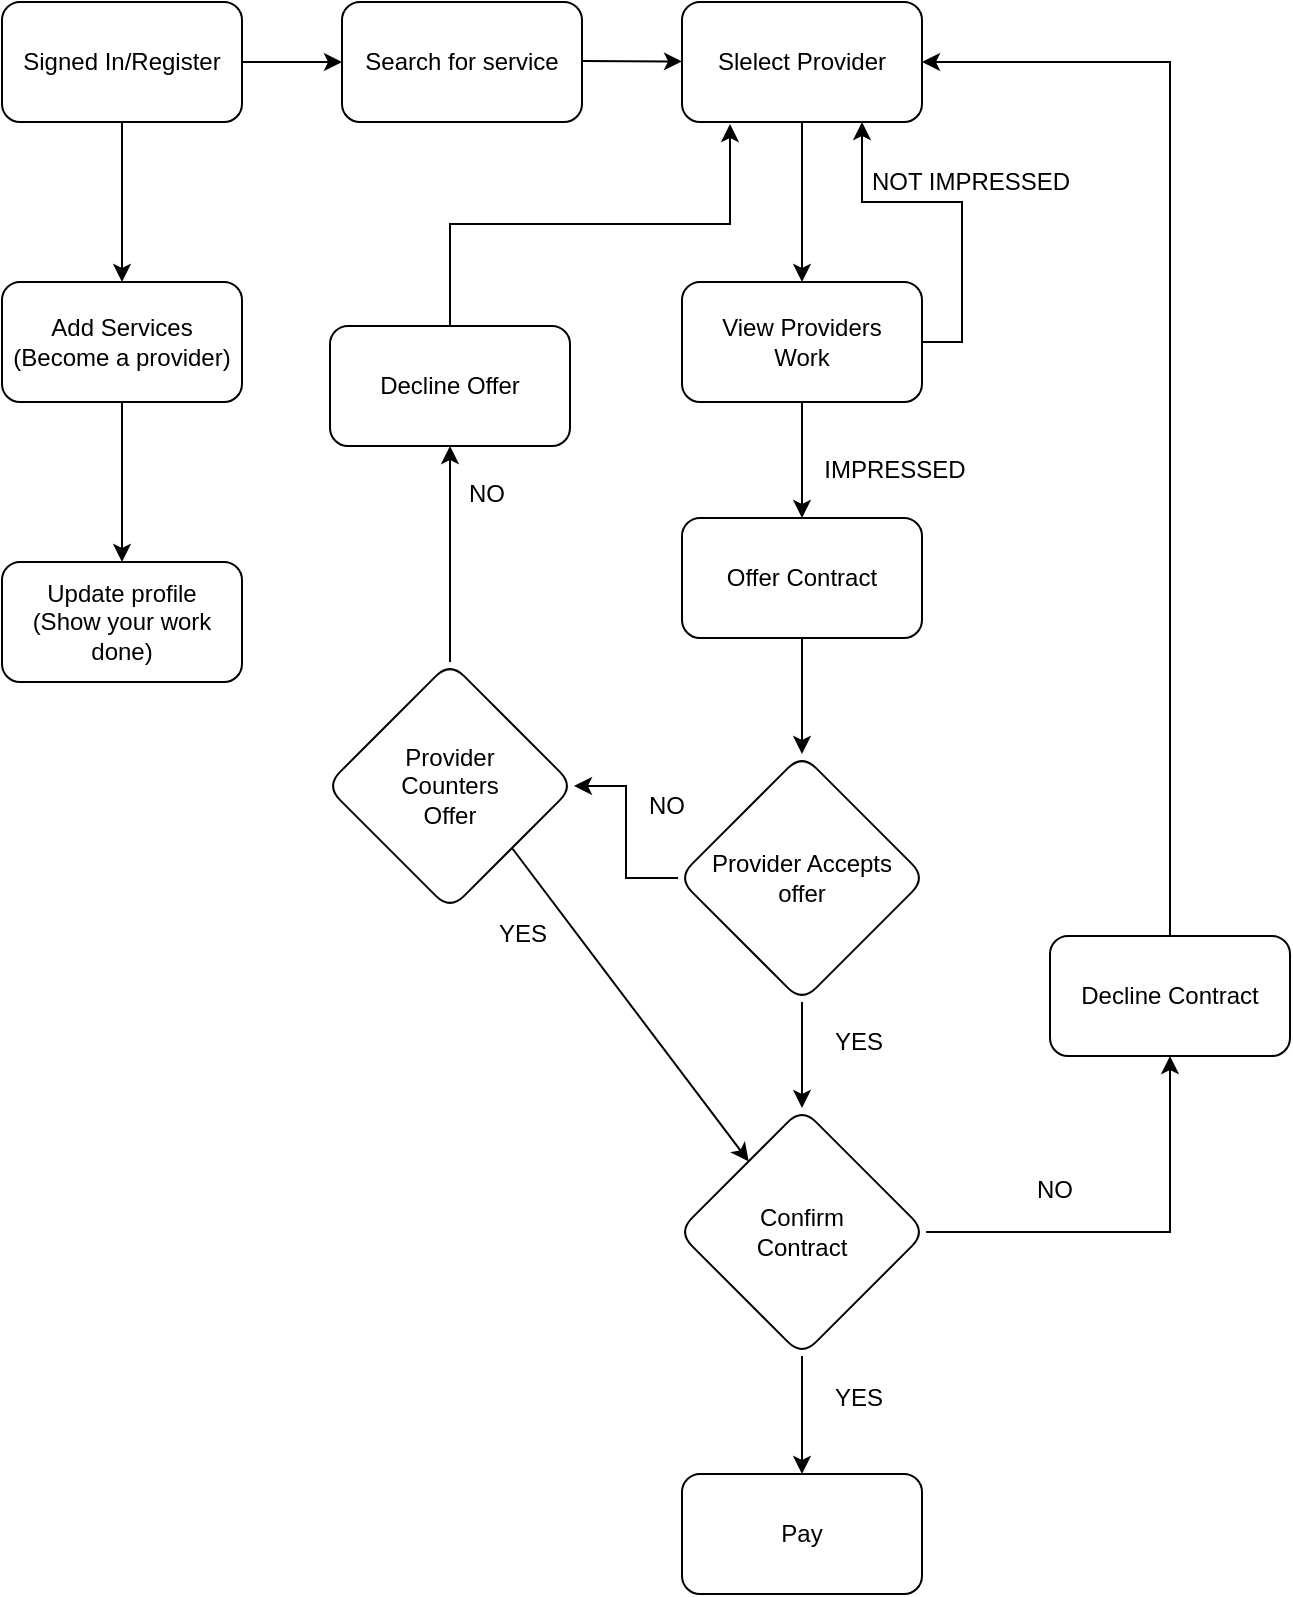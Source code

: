 <mxfile version="17.4.5" type="device"><diagram id="Y16ykudHqZpoaYNBN0NE" name="Page-1"><mxGraphModel dx="1422" dy="715" grid="1" gridSize="12" guides="1" tooltips="1" connect="1" arrows="1" fold="1" page="1" pageScale="1" pageWidth="827" pageHeight="1169" math="0" shadow="0"><root><mxCell id="WIyWlLk6GJQsqaUBKTNV-0"/><mxCell id="WIyWlLk6GJQsqaUBKTNV-1" parent="WIyWlLk6GJQsqaUBKTNV-0"/><mxCell id="V_4c1k9B1ofPbRbSodb7-39" value="" style="edgeStyle=orthogonalEdgeStyle;rounded=0;orthogonalLoop=1;jettySize=auto;html=1;" parent="WIyWlLk6GJQsqaUBKTNV-1" source="V_4c1k9B1ofPbRbSodb7-1" target="V_4c1k9B1ofPbRbSodb7-38" edge="1"><mxGeometry relative="1" as="geometry"/></mxCell><mxCell id="V_4c1k9B1ofPbRbSodb7-1" value="Signed In/Register" style="rounded=1;whiteSpace=wrap;html=1;" parent="WIyWlLk6GJQsqaUBKTNV-1" vertex="1"><mxGeometry x="100" y="150" width="120" height="60" as="geometry"/></mxCell><mxCell id="V_4c1k9B1ofPbRbSodb7-3" value="" style="endArrow=classic;html=1;rounded=0;exitX=1;exitY=0.5;exitDx=0;exitDy=0;" parent="WIyWlLk6GJQsqaUBKTNV-1" source="V_4c1k9B1ofPbRbSodb7-1" edge="1"><mxGeometry width="50" height="50" relative="1" as="geometry"><mxPoint x="450" y="400" as="sourcePoint"/><mxPoint x="270" y="180" as="targetPoint"/></mxGeometry></mxCell><mxCell id="V_4c1k9B1ofPbRbSodb7-6" value="Search for service" style="rounded=1;whiteSpace=wrap;html=1;" parent="WIyWlLk6GJQsqaUBKTNV-1" vertex="1"><mxGeometry x="270" y="150" width="120" height="60" as="geometry"/></mxCell><mxCell id="V_4c1k9B1ofPbRbSodb7-8" value="" style="endArrow=classic;html=1;rounded=0;exitX=1;exitY=0.5;exitDx=0;exitDy=0;" parent="WIyWlLk6GJQsqaUBKTNV-1" target="V_4c1k9B1ofPbRbSodb7-9" edge="1"><mxGeometry width="50" height="50" relative="1" as="geometry"><mxPoint x="390" y="179.5" as="sourcePoint"/><mxPoint x="440" y="179.5" as="targetPoint"/></mxGeometry></mxCell><mxCell id="V_4c1k9B1ofPbRbSodb7-48" value="" style="edgeStyle=orthogonalEdgeStyle;rounded=0;orthogonalLoop=1;jettySize=auto;html=1;" parent="WIyWlLk6GJQsqaUBKTNV-1" source="V_4c1k9B1ofPbRbSodb7-9" target="V_4c1k9B1ofPbRbSodb7-47" edge="1"><mxGeometry relative="1" as="geometry"/></mxCell><mxCell id="V_4c1k9B1ofPbRbSodb7-9" value="Slelect Provider" style="rounded=1;whiteSpace=wrap;html=1;" parent="WIyWlLk6GJQsqaUBKTNV-1" vertex="1"><mxGeometry x="440" y="150" width="120" height="60" as="geometry"/></mxCell><mxCell id="V_4c1k9B1ofPbRbSodb7-17" value="" style="edgeStyle=orthogonalEdgeStyle;rounded=0;orthogonalLoop=1;jettySize=auto;html=1;" parent="WIyWlLk6GJQsqaUBKTNV-1" source="V_4c1k9B1ofPbRbSodb7-10" target="V_4c1k9B1ofPbRbSodb7-16" edge="1"><mxGeometry relative="1" as="geometry"/></mxCell><mxCell id="V_4c1k9B1ofPbRbSodb7-10" value="Offer Contract" style="rounded=1;whiteSpace=wrap;html=1;" parent="WIyWlLk6GJQsqaUBKTNV-1" vertex="1"><mxGeometry x="440" y="408" width="120" height="60" as="geometry"/></mxCell><mxCell id="V_4c1k9B1ofPbRbSodb7-23" value="" style="edgeStyle=orthogonalEdgeStyle;rounded=0;orthogonalLoop=1;jettySize=auto;html=1;" parent="WIyWlLk6GJQsqaUBKTNV-1" source="V_4c1k9B1ofPbRbSodb7-16" target="V_4c1k9B1ofPbRbSodb7-22" edge="1"><mxGeometry relative="1" as="geometry"/></mxCell><mxCell id="V_4c1k9B1ofPbRbSodb7-28" value="" style="edgeStyle=orthogonalEdgeStyle;rounded=0;orthogonalLoop=1;jettySize=auto;html=1;" parent="WIyWlLk6GJQsqaUBKTNV-1" source="V_4c1k9B1ofPbRbSodb7-16" target="V_4c1k9B1ofPbRbSodb7-27" edge="1"><mxGeometry relative="1" as="geometry"/></mxCell><mxCell id="V_4c1k9B1ofPbRbSodb7-16" value="Provider Accepts&lt;br&gt;offer" style="rhombus;whiteSpace=wrap;html=1;rounded=1;" parent="WIyWlLk6GJQsqaUBKTNV-1" vertex="1"><mxGeometry x="438" y="526" width="124" height="124" as="geometry"/></mxCell><mxCell id="V_4c1k9B1ofPbRbSodb7-43" value="" style="edgeStyle=orthogonalEdgeStyle;rounded=0;orthogonalLoop=1;jettySize=auto;html=1;" parent="WIyWlLk6GJQsqaUBKTNV-1" source="V_4c1k9B1ofPbRbSodb7-22" target="V_4c1k9B1ofPbRbSodb7-42" edge="1"><mxGeometry relative="1" as="geometry"/></mxCell><mxCell id="V_4c1k9B1ofPbRbSodb7-22" value="Provider&lt;br&gt;Counters&lt;br&gt;Offer" style="rhombus;whiteSpace=wrap;html=1;rounded=1;" parent="WIyWlLk6GJQsqaUBKTNV-1" vertex="1"><mxGeometry x="262" y="480" width="124" height="124" as="geometry"/></mxCell><mxCell id="V_4c1k9B1ofPbRbSodb7-24" value="NO" style="text;html=1;align=center;verticalAlign=middle;resizable=0;points=[];autosize=1;strokeColor=none;fillColor=none;" parent="WIyWlLk6GJQsqaUBKTNV-1" vertex="1"><mxGeometry x="414" y="540" width="36" height="24" as="geometry"/></mxCell><mxCell id="V_4c1k9B1ofPbRbSodb7-25" value="YES" style="text;html=1;align=center;verticalAlign=middle;resizable=0;points=[];autosize=1;strokeColor=none;fillColor=none;" parent="WIyWlLk6GJQsqaUBKTNV-1" vertex="1"><mxGeometry x="504" y="658" width="48" height="24" as="geometry"/></mxCell><mxCell id="V_4c1k9B1ofPbRbSodb7-31" value="" style="edgeStyle=orthogonalEdgeStyle;rounded=0;orthogonalLoop=1;jettySize=auto;html=1;" parent="WIyWlLk6GJQsqaUBKTNV-1" source="V_4c1k9B1ofPbRbSodb7-27" target="V_4c1k9B1ofPbRbSodb7-30" edge="1"><mxGeometry relative="1" as="geometry"/></mxCell><mxCell id="V_4c1k9B1ofPbRbSodb7-36" value="" style="edgeStyle=orthogonalEdgeStyle;rounded=0;orthogonalLoop=1;jettySize=auto;html=1;" parent="WIyWlLk6GJQsqaUBKTNV-1" source="V_4c1k9B1ofPbRbSodb7-27" target="V_4c1k9B1ofPbRbSodb7-35" edge="1"><mxGeometry relative="1" as="geometry"/></mxCell><mxCell id="V_4c1k9B1ofPbRbSodb7-27" value="Confirm&lt;br&gt;Contract" style="rhombus;whiteSpace=wrap;html=1;rounded=1;" parent="WIyWlLk6GJQsqaUBKTNV-1" vertex="1"><mxGeometry x="438" y="703" width="124" height="124" as="geometry"/></mxCell><mxCell id="V_4c1k9B1ofPbRbSodb7-29" value="" style="endArrow=classic;html=1;rounded=0;exitX=1;exitY=1;exitDx=0;exitDy=0;" parent="WIyWlLk6GJQsqaUBKTNV-1" source="V_4c1k9B1ofPbRbSodb7-22" target="V_4c1k9B1ofPbRbSodb7-27" edge="1"><mxGeometry width="50" height="50" relative="1" as="geometry"><mxPoint x="360" y="470" as="sourcePoint"/><mxPoint x="410" y="420" as="targetPoint"/></mxGeometry></mxCell><mxCell id="V_4c1k9B1ofPbRbSodb7-34" style="edgeStyle=orthogonalEdgeStyle;rounded=0;orthogonalLoop=1;jettySize=auto;html=1;exitX=0.5;exitY=0;exitDx=0;exitDy=0;entryX=1;entryY=0.5;entryDx=0;entryDy=0;" parent="WIyWlLk6GJQsqaUBKTNV-1" source="V_4c1k9B1ofPbRbSodb7-30" target="V_4c1k9B1ofPbRbSodb7-9" edge="1"><mxGeometry relative="1" as="geometry"/></mxCell><mxCell id="V_4c1k9B1ofPbRbSodb7-30" value="Decline Contract" style="whiteSpace=wrap;html=1;rounded=1;" parent="WIyWlLk6GJQsqaUBKTNV-1" vertex="1"><mxGeometry x="624" y="617" width="120" height="60" as="geometry"/></mxCell><mxCell id="V_4c1k9B1ofPbRbSodb7-32" value="NO" style="text;html=1;align=center;verticalAlign=middle;resizable=0;points=[];autosize=1;strokeColor=none;fillColor=none;" parent="WIyWlLk6GJQsqaUBKTNV-1" vertex="1"><mxGeometry x="608" y="732" width="36" height="24" as="geometry"/></mxCell><mxCell id="V_4c1k9B1ofPbRbSodb7-35" value="Pay" style="whiteSpace=wrap;html=1;rounded=1;" parent="WIyWlLk6GJQsqaUBKTNV-1" vertex="1"><mxGeometry x="440" y="886" width="120" height="60" as="geometry"/></mxCell><mxCell id="V_4c1k9B1ofPbRbSodb7-37" value="YES" style="text;html=1;align=center;verticalAlign=middle;resizable=0;points=[];autosize=1;strokeColor=none;fillColor=none;" parent="WIyWlLk6GJQsqaUBKTNV-1" vertex="1"><mxGeometry x="504" y="836" width="48" height="24" as="geometry"/></mxCell><mxCell id="V_4c1k9B1ofPbRbSodb7-41" value="" style="edgeStyle=orthogonalEdgeStyle;rounded=0;orthogonalLoop=1;jettySize=auto;html=1;" parent="WIyWlLk6GJQsqaUBKTNV-1" source="V_4c1k9B1ofPbRbSodb7-38" target="V_4c1k9B1ofPbRbSodb7-40" edge="1"><mxGeometry relative="1" as="geometry"/></mxCell><mxCell id="V_4c1k9B1ofPbRbSodb7-38" value="Add Services&lt;br&gt;(Become a provider)" style="rounded=1;whiteSpace=wrap;html=1;" parent="WIyWlLk6GJQsqaUBKTNV-1" vertex="1"><mxGeometry x="100" y="290" width="120" height="60" as="geometry"/></mxCell><mxCell id="V_4c1k9B1ofPbRbSodb7-40" value="Update profile&lt;br&gt;(Show your work done)" style="whiteSpace=wrap;html=1;rounded=1;" parent="WIyWlLk6GJQsqaUBKTNV-1" vertex="1"><mxGeometry x="100" y="430" width="120" height="60" as="geometry"/></mxCell><mxCell id="V_4c1k9B1ofPbRbSodb7-46" style="edgeStyle=orthogonalEdgeStyle;rounded=0;orthogonalLoop=1;jettySize=auto;html=1;exitX=0.5;exitY=0;exitDx=0;exitDy=0;entryX=0.2;entryY=1.017;entryDx=0;entryDy=0;entryPerimeter=0;" parent="WIyWlLk6GJQsqaUBKTNV-1" source="V_4c1k9B1ofPbRbSodb7-42" target="V_4c1k9B1ofPbRbSodb7-9" edge="1"><mxGeometry relative="1" as="geometry"/></mxCell><mxCell id="V_4c1k9B1ofPbRbSodb7-42" value="Decline Offer" style="whiteSpace=wrap;html=1;rounded=1;" parent="WIyWlLk6GJQsqaUBKTNV-1" vertex="1"><mxGeometry x="264" y="312" width="120" height="60" as="geometry"/></mxCell><mxCell id="V_4c1k9B1ofPbRbSodb7-44" value="YES" style="text;html=1;align=center;verticalAlign=middle;resizable=0;points=[];autosize=1;strokeColor=none;fillColor=none;" parent="WIyWlLk6GJQsqaUBKTNV-1" vertex="1"><mxGeometry x="336" y="604" width="48" height="24" as="geometry"/></mxCell><mxCell id="V_4c1k9B1ofPbRbSodb7-45" value="NO" style="text;html=1;align=center;verticalAlign=middle;resizable=0;points=[];autosize=1;strokeColor=none;fillColor=none;" parent="WIyWlLk6GJQsqaUBKTNV-1" vertex="1"><mxGeometry x="324" y="384" width="36" height="24" as="geometry"/></mxCell><mxCell id="V_4c1k9B1ofPbRbSodb7-49" style="edgeStyle=orthogonalEdgeStyle;rounded=0;orthogonalLoop=1;jettySize=auto;html=1;exitX=0.5;exitY=1;exitDx=0;exitDy=0;entryX=0.5;entryY=0;entryDx=0;entryDy=0;" parent="WIyWlLk6GJQsqaUBKTNV-1" source="V_4c1k9B1ofPbRbSodb7-47" target="V_4c1k9B1ofPbRbSodb7-10" edge="1"><mxGeometry relative="1" as="geometry"/></mxCell><mxCell id="V_4c1k9B1ofPbRbSodb7-52" style="edgeStyle=orthogonalEdgeStyle;rounded=0;orthogonalLoop=1;jettySize=auto;html=1;exitX=1;exitY=0.5;exitDx=0;exitDy=0;entryX=0.75;entryY=1;entryDx=0;entryDy=0;" parent="WIyWlLk6GJQsqaUBKTNV-1" source="V_4c1k9B1ofPbRbSodb7-47" target="V_4c1k9B1ofPbRbSodb7-9" edge="1"><mxGeometry relative="1" as="geometry"/></mxCell><mxCell id="V_4c1k9B1ofPbRbSodb7-47" value="View Providers&lt;br&gt;Work" style="rounded=1;whiteSpace=wrap;html=1;" parent="WIyWlLk6GJQsqaUBKTNV-1" vertex="1"><mxGeometry x="440" y="290" width="120" height="60" as="geometry"/></mxCell><mxCell id="V_4c1k9B1ofPbRbSodb7-51" value="IMPRESSED" style="text;html=1;align=center;verticalAlign=middle;resizable=0;points=[];autosize=1;strokeColor=none;fillColor=none;" parent="WIyWlLk6GJQsqaUBKTNV-1" vertex="1"><mxGeometry x="504" y="372" width="84" height="24" as="geometry"/></mxCell><mxCell id="V_4c1k9B1ofPbRbSodb7-53" value="NOT IMPRESSED" style="text;html=1;align=center;verticalAlign=middle;resizable=0;points=[];autosize=1;strokeColor=none;fillColor=none;" parent="WIyWlLk6GJQsqaUBKTNV-1" vertex="1"><mxGeometry x="524" y="228" width="120" height="24" as="geometry"/></mxCell></root></mxGraphModel></diagram></mxfile>